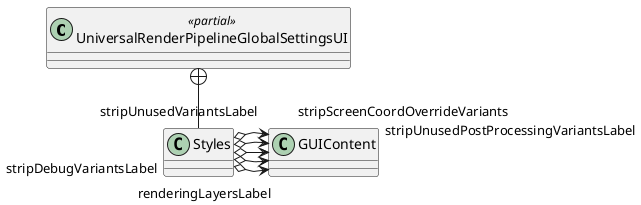 @startuml
class UniversalRenderPipelineGlobalSettingsUI <<partial>> {
}
class Styles {
}
UniversalRenderPipelineGlobalSettingsUI +-- Styles
Styles o-> "renderingLayersLabel" GUIContent
Styles o-> "stripDebugVariantsLabel" GUIContent
Styles o-> "stripUnusedPostProcessingVariantsLabel" GUIContent
Styles o-> "stripUnusedVariantsLabel" GUIContent
Styles o-> "stripScreenCoordOverrideVariants" GUIContent
@enduml
